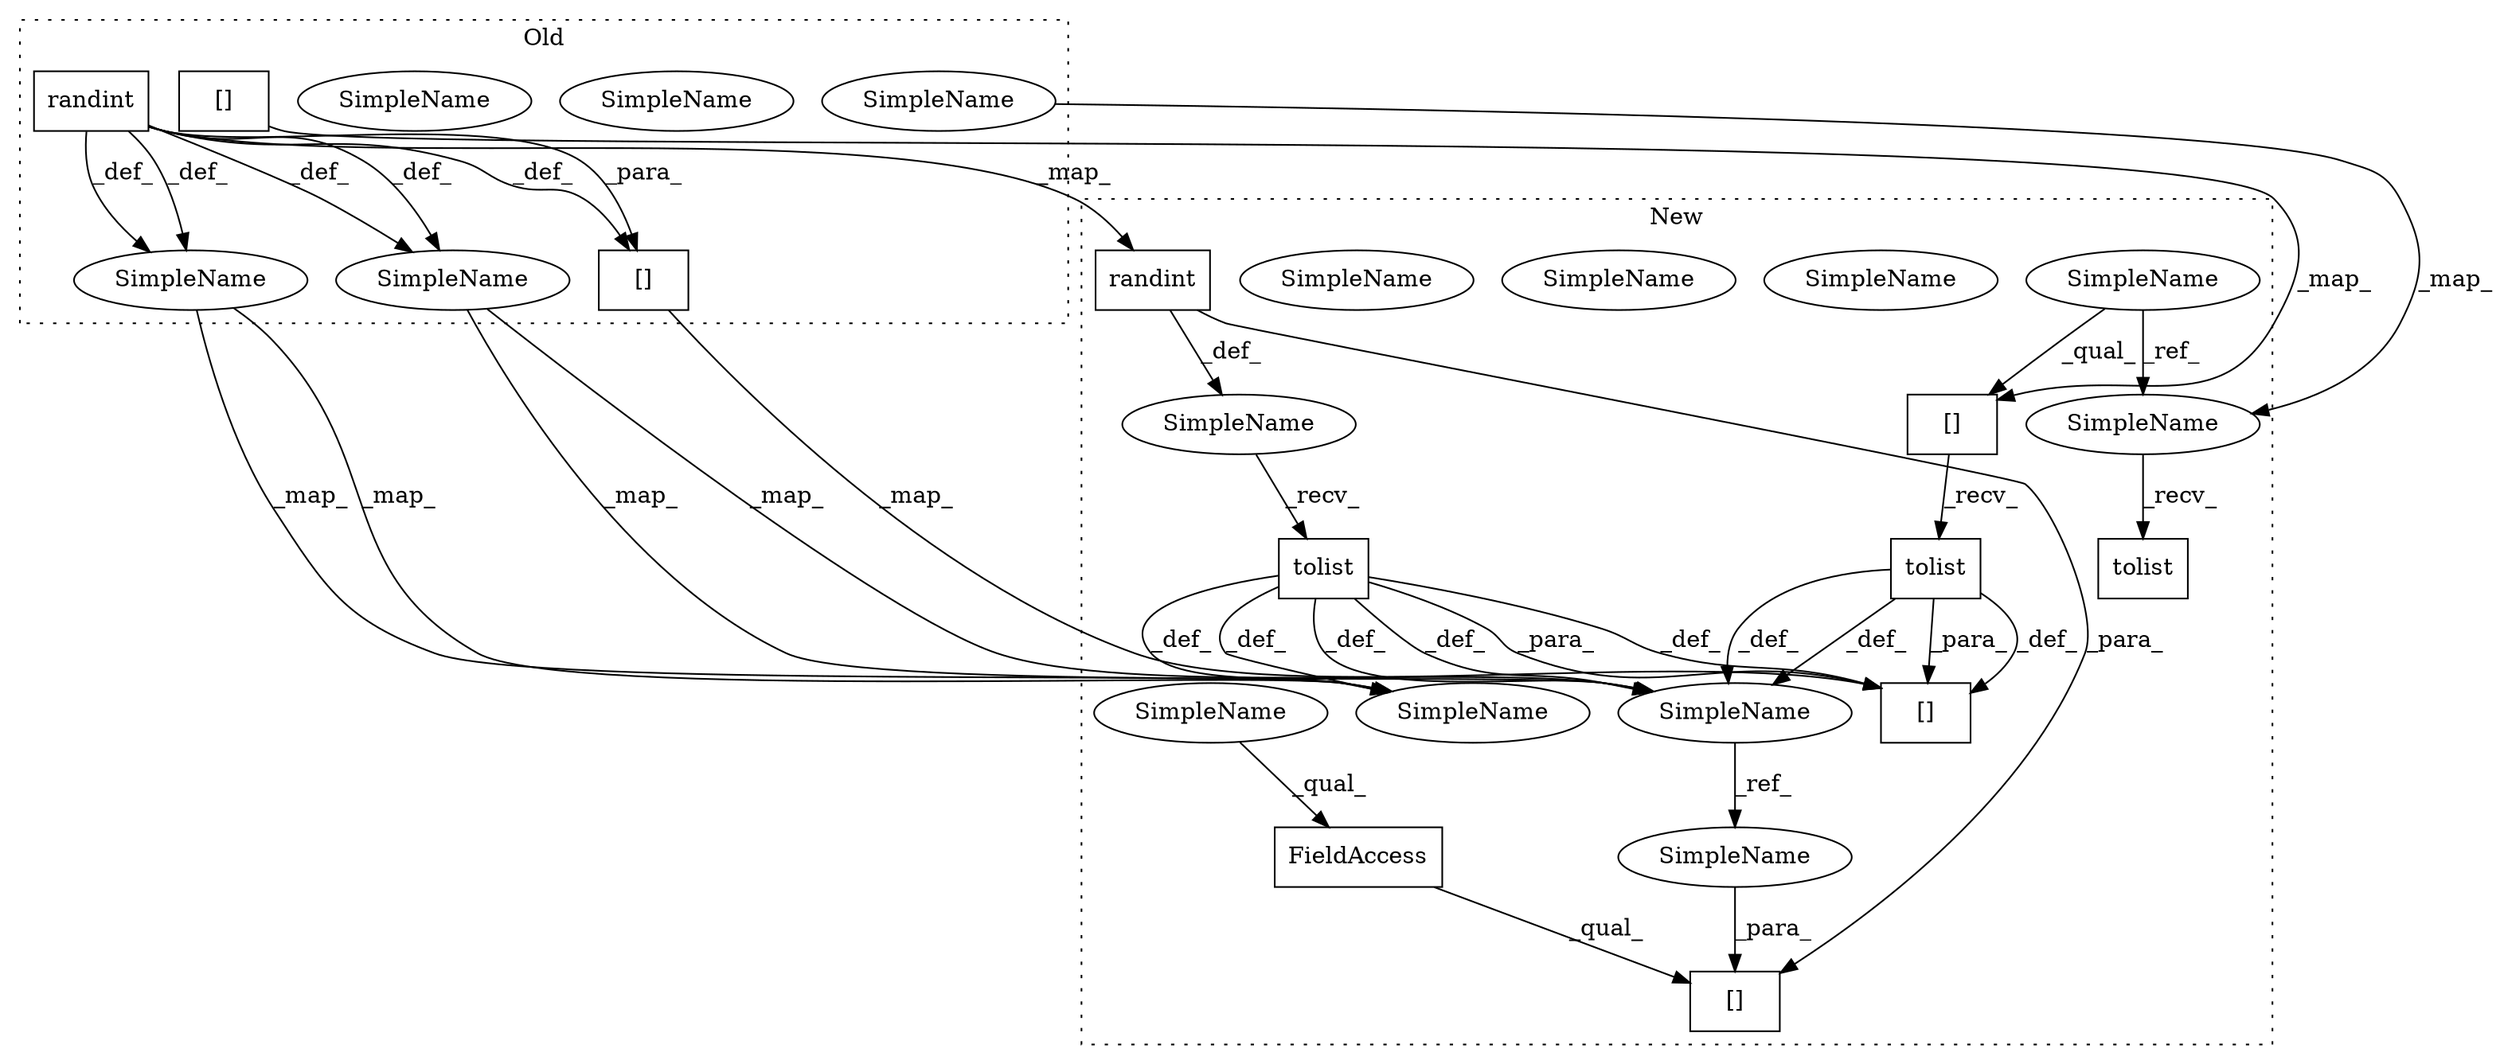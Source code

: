 digraph G {
subgraph cluster0 {
1 [label="randint" a="32" s="8135,8213" l="8,2" shape="box"];
3 [label="SimpleName" a="42" s="8117" l="11" shape="ellipse"];
6 [label="SimpleName" a="42" s="8117" l="11" shape="ellipse"];
7 [label="SimpleName" a="42" s="8312" l="8" shape="ellipse"];
10 [label="SimpleName" a="42" s="8312" l="8" shape="ellipse"];
11 [label="[]" a="2" s="8376,8384" l="7,1" shape="box"];
20 [label="[]" a="2" s="8327,8346" l="8,1" shape="box"];
25 [label="SimpleName" a="42" s="8047" l="7" shape="ellipse"];
label = "Old";
style="dotted";
}
subgraph cluster1 {
2 [label="randint" a="32" s="8222,8300" l="8,2" shape="box"];
4 [label="SimpleName" a="42" s="8201" l="14" shape="ellipse"];
5 [label="SimpleName" a="42" s="8201" l="14" shape="ellipse"];
8 [label="SimpleName" a="42" s="8424" l="3" shape="ellipse"];
9 [label="SimpleName" a="42" s="8424" l="3" shape="ellipse"];
12 [label="[]" a="2" s="8495,8503" l="7,1" shape="box"];
13 [label="SimpleName" a="42" s="" l="" shape="ellipse"];
14 [label="tolist" a="32" s="8303" l="8" shape="box"];
15 [label="[]" a="2" s="8505,8519" l="11,1" shape="box"];
16 [label="FieldAccess" a="22" s="8505" l="10" shape="box"];
17 [label="SimpleName" a="42" s="8505" l="4" shape="ellipse"];
18 [label="tolist" a="32" s="8455" l="8" shape="box"];
19 [label="[]" a="2" s="8434,8453" l="8,1" shape="box"];
21 [label="SimpleName" a="42" s="7868" l="7" shape="ellipse"];
22 [label="tolist" a="32" s="8130" l="8" shape="box"];
23 [label="SimpleName" a="42" s="8122" l="7" shape="ellipse"];
24 [label="SimpleName" a="42" s="8505" l="4" shape="ellipse"];
26 [label="SimpleName" a="42" s="8516" l="3" shape="ellipse"];
label = "New";
style="dotted";
}
1 -> 2 [label="_map_"];
1 -> 11 [label="_para_"];
1 -> 6 [label="_def_"];
1 -> 6 [label="_def_"];
1 -> 10 [label="_def_"];
1 -> 11 [label="_def_"];
1 -> 10 [label="_def_"];
2 -> 13 [label="_def_"];
2 -> 15 [label="_para_"];
6 -> 5 [label="_map_"];
6 -> 5 [label="_map_"];
9 -> 26 [label="_ref_"];
10 -> 9 [label="_map_"];
10 -> 9 [label="_map_"];
11 -> 12 [label="_map_"];
13 -> 14 [label="_recv_"];
14 -> 9 [label="_def_"];
14 -> 12 [label="_def_"];
14 -> 12 [label="_para_"];
14 -> 9 [label="_def_"];
14 -> 5 [label="_def_"];
14 -> 5 [label="_def_"];
16 -> 15 [label="_qual_"];
18 -> 12 [label="_para_"];
18 -> 12 [label="_def_"];
18 -> 9 [label="_def_"];
18 -> 9 [label="_def_"];
19 -> 18 [label="_recv_"];
20 -> 19 [label="_map_"];
21 -> 23 [label="_ref_"];
21 -> 19 [label="_qual_"];
23 -> 22 [label="_recv_"];
24 -> 16 [label="_qual_"];
25 -> 23 [label="_map_"];
26 -> 15 [label="_para_"];
}